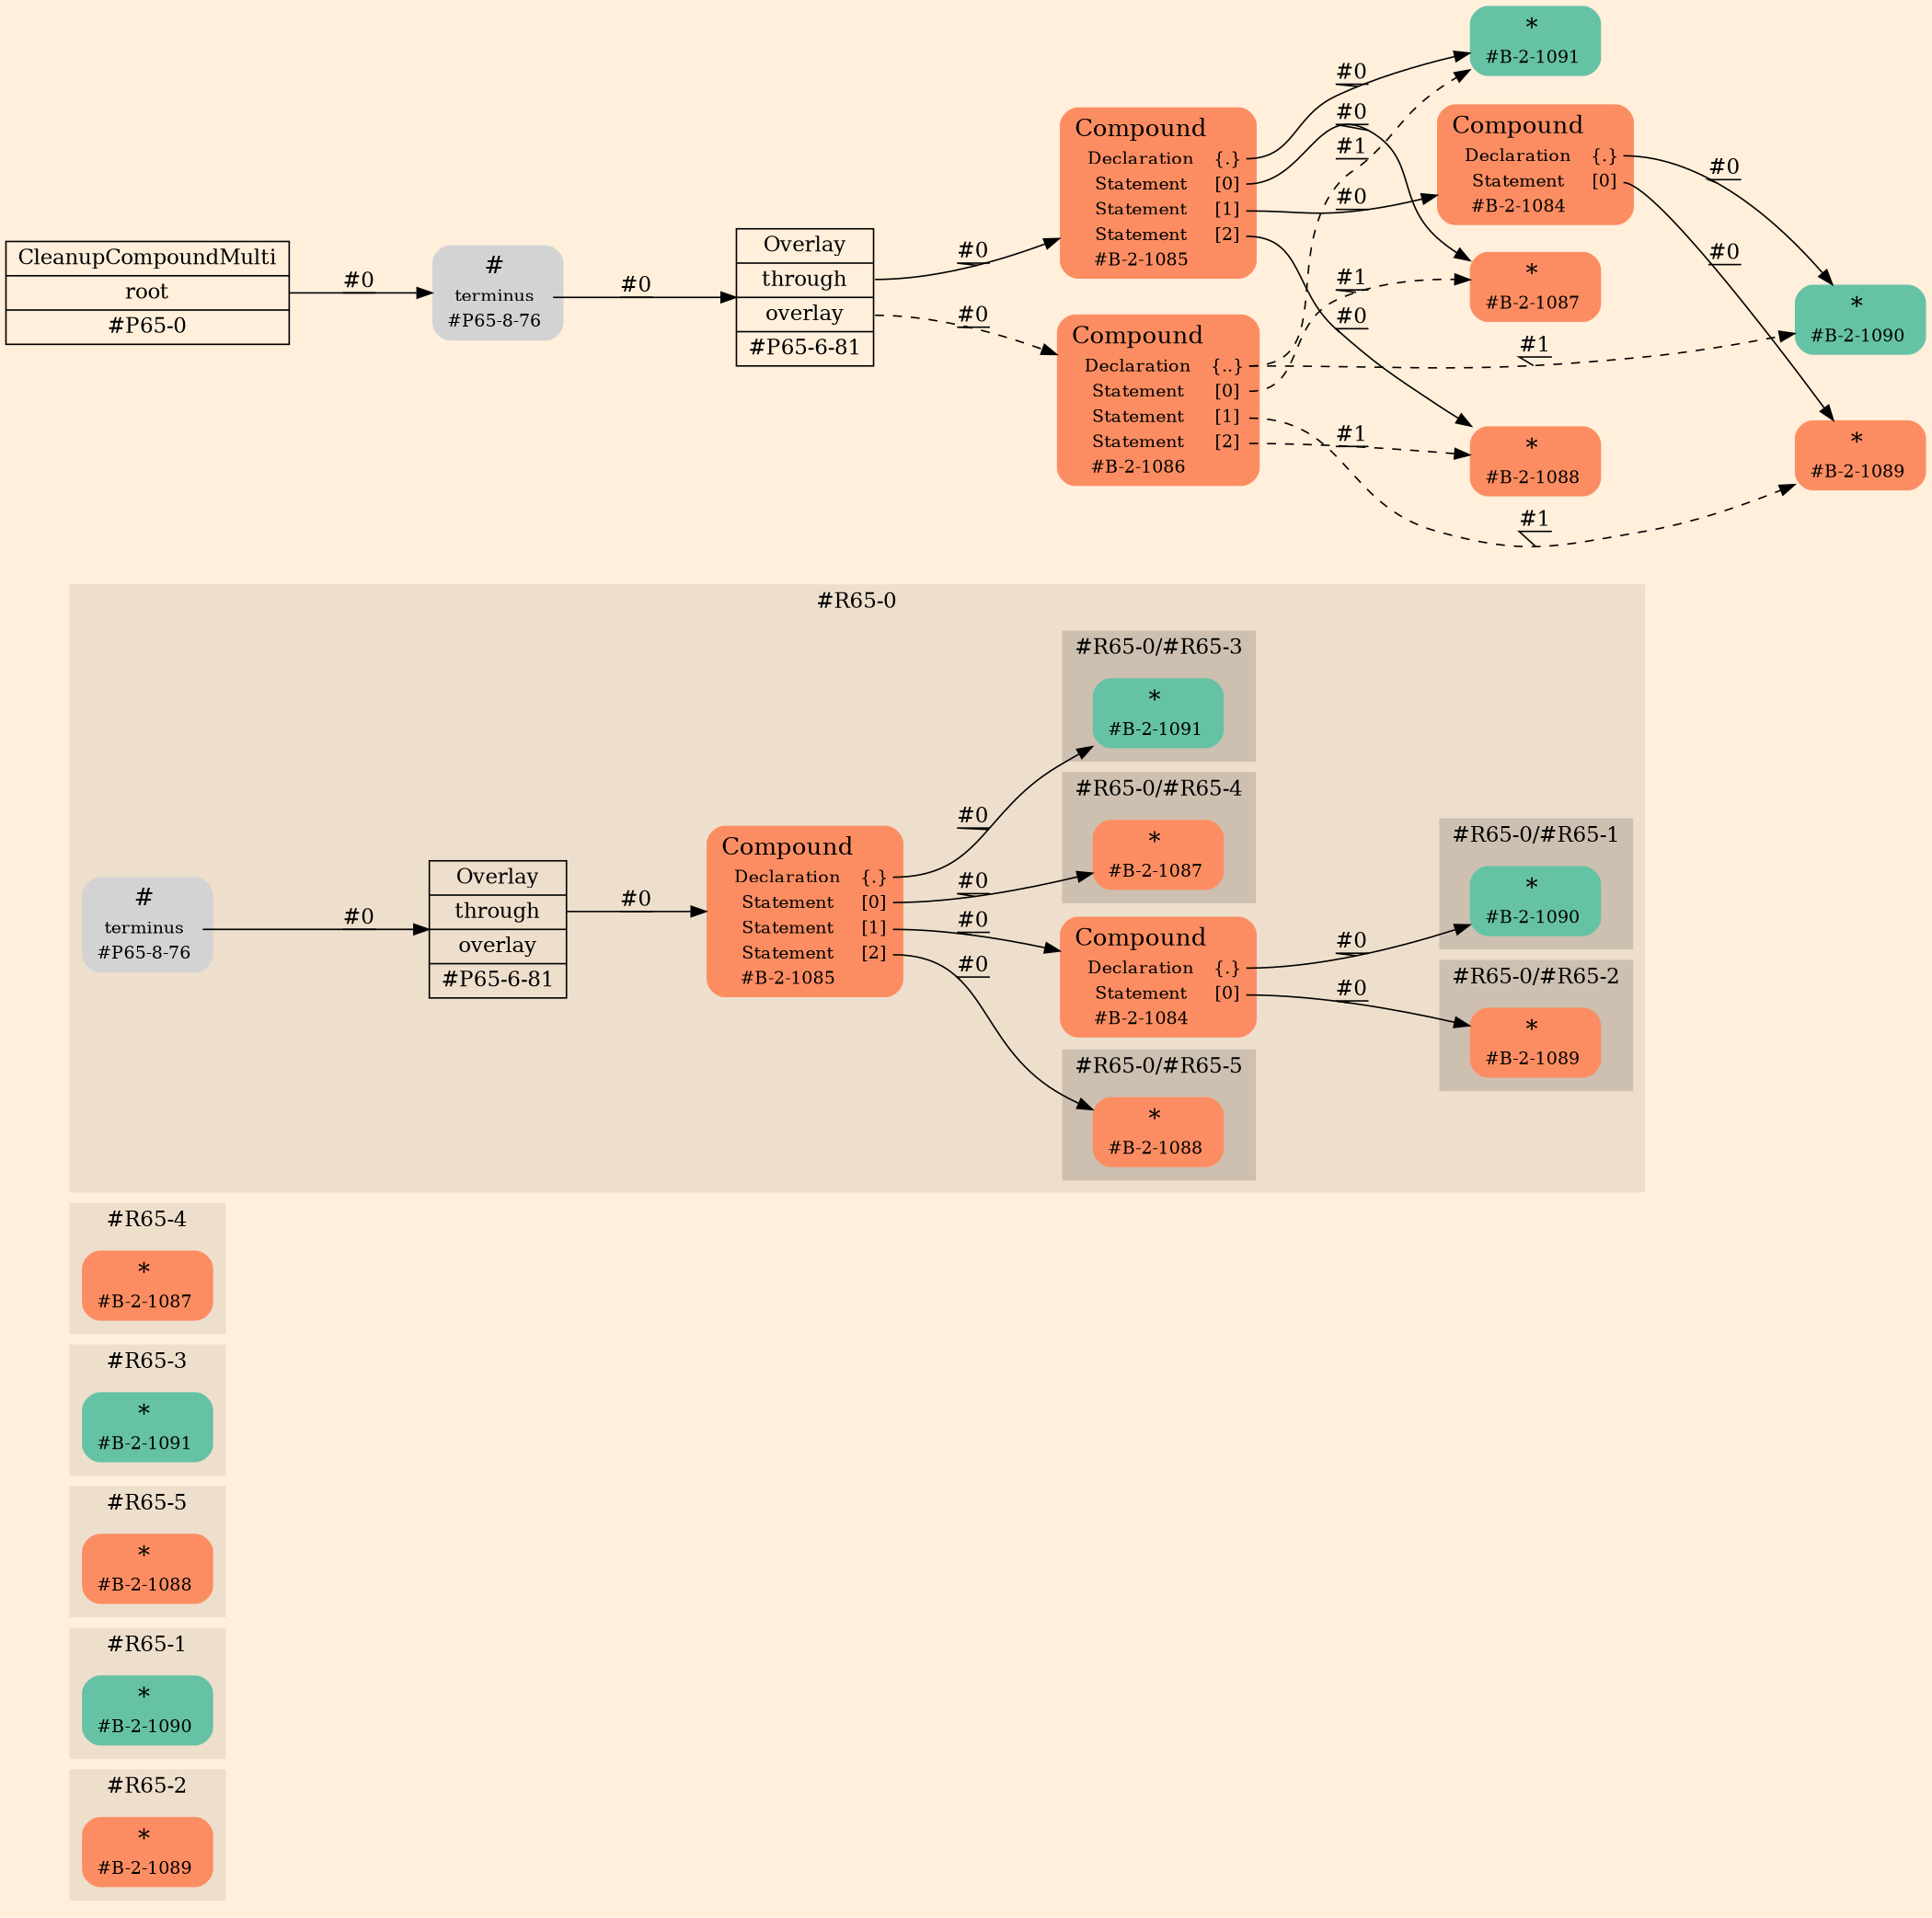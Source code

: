 digraph Inferno {
graph [
    rankdir = "LR"
    ranksep = 1.0
    size = "14,20"
    bgcolor = antiquewhite1
    color = black
    fontcolor = black
];
node [
];
// -------------------- figure #R65-2 --------------------
subgraph "cluster#R65-2" {
    label = "#R65-2"
    style = "filled"
    color = antiquewhite2
    "#R65-2/#B-2-1089" [
        shape = "plaintext"
        fillcolor = "/set28/2"
        label = <<TABLE BORDER="0" CELLBORDER="0" CELLSPACING="0">
         <TR><TD><FONT POINT-SIZE="16.0">*</FONT></TD><TD></TD></TR>
         <TR><TD>#B-2-1089</TD><TD PORT="port0"></TD></TR>
        </TABLE>>
        style = "rounded,filled"
        fontsize = "12"
    ];
    
}


// -------------------- figure #R65-1 --------------------
subgraph "cluster#R65-1" {
    label = "#R65-1"
    style = "filled"
    color = antiquewhite2
    "#R65-1/#B-2-1090" [
        shape = "plaintext"
        fillcolor = "/set28/1"
        label = <<TABLE BORDER="0" CELLBORDER="0" CELLSPACING="0">
         <TR><TD><FONT POINT-SIZE="16.0">*</FONT></TD><TD></TD></TR>
         <TR><TD>#B-2-1090</TD><TD PORT="port0"></TD></TR>
        </TABLE>>
        style = "rounded,filled"
        fontsize = "12"
    ];
    
}


// -------------------- figure #R65-5 --------------------
subgraph "cluster#R65-5" {
    label = "#R65-5"
    style = "filled"
    color = antiquewhite2
    "#R65-5/#B-2-1088" [
        shape = "plaintext"
        fillcolor = "/set28/2"
        label = <<TABLE BORDER="0" CELLBORDER="0" CELLSPACING="0">
         <TR><TD><FONT POINT-SIZE="16.0">*</FONT></TD><TD></TD></TR>
         <TR><TD>#B-2-1088</TD><TD PORT="port0"></TD></TR>
        </TABLE>>
        style = "rounded,filled"
        fontsize = "12"
    ];
    
}


// -------------------- figure #R65-3 --------------------
subgraph "cluster#R65-3" {
    label = "#R65-3"
    style = "filled"
    color = antiquewhite2
    "#R65-3/#B-2-1091" [
        shape = "plaintext"
        fillcolor = "/set28/1"
        label = <<TABLE BORDER="0" CELLBORDER="0" CELLSPACING="0">
         <TR><TD><FONT POINT-SIZE="16.0">*</FONT></TD><TD></TD></TR>
         <TR><TD>#B-2-1091</TD><TD PORT="port0"></TD></TR>
        </TABLE>>
        style = "rounded,filled"
        fontsize = "12"
    ];
    
}


// -------------------- figure #R65-4 --------------------
subgraph "cluster#R65-4" {
    label = "#R65-4"
    style = "filled"
    color = antiquewhite2
    "#R65-4/#B-2-1087" [
        shape = "plaintext"
        fillcolor = "/set28/2"
        label = <<TABLE BORDER="0" CELLBORDER="0" CELLSPACING="0">
         <TR><TD><FONT POINT-SIZE="16.0">*</FONT></TD><TD></TD></TR>
         <TR><TD>#B-2-1087</TD><TD PORT="port0"></TD></TR>
        </TABLE>>
        style = "rounded,filled"
        fontsize = "12"
    ];
    
}


// -------------------- figure #R65-0 --------------------
subgraph "cluster#R65-0" {
    label = "#R65-0"
    style = "filled"
    color = antiquewhite2
    "#R65-0/#B-2-1084" [
        shape = "plaintext"
        fillcolor = "/set28/2"
        label = <<TABLE BORDER="0" CELLBORDER="0" CELLSPACING="0">
         <TR><TD><FONT POINT-SIZE="16.0">Compound</FONT></TD><TD></TD></TR>
         <TR><TD>Declaration</TD><TD PORT="port0">{.}</TD></TR>
         <TR><TD>Statement</TD><TD PORT="port1">[0]</TD></TR>
         <TR><TD>#B-2-1084</TD><TD PORT="port2"></TD></TR>
        </TABLE>>
        style = "rounded,filled"
        fontsize = "12"
    ];
    
    "#R65-0/#B-2-1085" [
        shape = "plaintext"
        fillcolor = "/set28/2"
        label = <<TABLE BORDER="0" CELLBORDER="0" CELLSPACING="0">
         <TR><TD><FONT POINT-SIZE="16.0">Compound</FONT></TD><TD></TD></TR>
         <TR><TD>Declaration</TD><TD PORT="port0">{.}</TD></TR>
         <TR><TD>Statement</TD><TD PORT="port1">[0]</TD></TR>
         <TR><TD>Statement</TD><TD PORT="port2">[1]</TD></TR>
         <TR><TD>Statement</TD><TD PORT="port3">[2]</TD></TR>
         <TR><TD>#B-2-1085</TD><TD PORT="port4"></TD></TR>
        </TABLE>>
        style = "rounded,filled"
        fontsize = "12"
    ];
    
    "#R65-0/#P65-8-76" [
        shape = "plaintext"
        label = <<TABLE BORDER="0" CELLBORDER="0" CELLSPACING="0">
         <TR><TD><FONT POINT-SIZE="16.0">#</FONT></TD><TD></TD></TR>
         <TR><TD>terminus</TD><TD PORT="port0"></TD></TR>
         <TR><TD>#P65-8-76</TD><TD PORT="port1"></TD></TR>
        </TABLE>>
        style = "rounded,filled"
        fontsize = "12"
    ];
    
    "#R65-0/#P65-6-81" [
        shape = "record"
        fillcolor = antiquewhite2
        label = "<fixed> Overlay | <port0> through | <port1> overlay | <port2> #P65-6-81"
        style = "filled"
        fontsize = "14"
        color = black
        fontcolor = black
    ];
    
    subgraph "cluster#R65-0/#R65-4" {
        label = "#R65-0/#R65-4"
        style = "filled"
        color = antiquewhite3
        "#R65-0/#0/#B-2-1087" [
            shape = "plaintext"
            fillcolor = "/set28/2"
            label = <<TABLE BORDER="0" CELLBORDER="0" CELLSPACING="0">
             <TR><TD><FONT POINT-SIZE="16.0">*</FONT></TD><TD></TD></TR>
             <TR><TD>#B-2-1087</TD><TD PORT="port0"></TD></TR>
            </TABLE>>
            style = "rounded,filled"
            fontsize = "12"
        ];
        
    }
    
    subgraph "cluster#R65-0/#R65-3" {
        label = "#R65-0/#R65-3"
        style = "filled"
        color = antiquewhite3
        "#R65-0/#0/#B-2-1091" [
            shape = "plaintext"
            fillcolor = "/set28/1"
            label = <<TABLE BORDER="0" CELLBORDER="0" CELLSPACING="0">
             <TR><TD><FONT POINT-SIZE="16.0">*</FONT></TD><TD></TD></TR>
             <TR><TD>#B-2-1091</TD><TD PORT="port0"></TD></TR>
            </TABLE>>
            style = "rounded,filled"
            fontsize = "12"
        ];
        
    }
    
    subgraph "cluster#R65-0/#R65-5" {
        label = "#R65-0/#R65-5"
        style = "filled"
        color = antiquewhite3
        "#R65-0/#0/#B-2-1088" [
            shape = "plaintext"
            fillcolor = "/set28/2"
            label = <<TABLE BORDER="0" CELLBORDER="0" CELLSPACING="0">
             <TR><TD><FONT POINT-SIZE="16.0">*</FONT></TD><TD></TD></TR>
             <TR><TD>#B-2-1088</TD><TD PORT="port0"></TD></TR>
            </TABLE>>
            style = "rounded,filled"
            fontsize = "12"
        ];
        
    }
    
    subgraph "cluster#R65-0/#R65-1" {
        label = "#R65-0/#R65-1"
        style = "filled"
        color = antiquewhite3
        "#R65-0/#0/#B-2-1090" [
            shape = "plaintext"
            fillcolor = "/set28/1"
            label = <<TABLE BORDER="0" CELLBORDER="0" CELLSPACING="0">
             <TR><TD><FONT POINT-SIZE="16.0">*</FONT></TD><TD></TD></TR>
             <TR><TD>#B-2-1090</TD><TD PORT="port0"></TD></TR>
            </TABLE>>
            style = "rounded,filled"
            fontsize = "12"
        ];
        
    }
    
    subgraph "cluster#R65-0/#R65-2" {
        label = "#R65-0/#R65-2"
        style = "filled"
        color = antiquewhite3
        "#R65-0/#0/#B-2-1089" [
            shape = "plaintext"
            fillcolor = "/set28/2"
            label = <<TABLE BORDER="0" CELLBORDER="0" CELLSPACING="0">
             <TR><TD><FONT POINT-SIZE="16.0">*</FONT></TD><TD></TD></TR>
             <TR><TD>#B-2-1089</TD><TD PORT="port0"></TD></TR>
            </TABLE>>
            style = "rounded,filled"
            fontsize = "12"
        ];
        
    }
    
}


// -------------------- transformation figure --------------------
"CR#P65-0" [
    shape = "record"
    fillcolor = antiquewhite1
    label = "<fixed> CleanupCompoundMulti | <port0> root | <port1> #P65-0"
    style = "filled"
    fontsize = "14"
    color = black
    fontcolor = black
];

"#P65-8-76" [
    shape = "plaintext"
    label = <<TABLE BORDER="0" CELLBORDER="0" CELLSPACING="0">
     <TR><TD><FONT POINT-SIZE="16.0">#</FONT></TD><TD></TD></TR>
     <TR><TD>terminus</TD><TD PORT="port0"></TD></TR>
     <TR><TD>#P65-8-76</TD><TD PORT="port1"></TD></TR>
    </TABLE>>
    style = "rounded,filled"
    fontsize = "12"
];

"#P65-6-81" [
    shape = "record"
    fillcolor = antiquewhite1
    label = "<fixed> Overlay | <port0> through | <port1> overlay | <port2> #P65-6-81"
    style = "filled"
    fontsize = "14"
    color = black
    fontcolor = black
];

"#B-2-1085" [
    shape = "plaintext"
    fillcolor = "/set28/2"
    label = <<TABLE BORDER="0" CELLBORDER="0" CELLSPACING="0">
     <TR><TD><FONT POINT-SIZE="16.0">Compound</FONT></TD><TD></TD></TR>
     <TR><TD>Declaration</TD><TD PORT="port0">{.}</TD></TR>
     <TR><TD>Statement</TD><TD PORT="port1">[0]</TD></TR>
     <TR><TD>Statement</TD><TD PORT="port2">[1]</TD></TR>
     <TR><TD>Statement</TD><TD PORT="port3">[2]</TD></TR>
     <TR><TD>#B-2-1085</TD><TD PORT="port4"></TD></TR>
    </TABLE>>
    style = "rounded,filled"
    fontsize = "12"
];

"#B-2-1091" [
    shape = "plaintext"
    fillcolor = "/set28/1"
    label = <<TABLE BORDER="0" CELLBORDER="0" CELLSPACING="0">
     <TR><TD><FONT POINT-SIZE="16.0">*</FONT></TD><TD></TD></TR>
     <TR><TD>#B-2-1091</TD><TD PORT="port0"></TD></TR>
    </TABLE>>
    style = "rounded,filled"
    fontsize = "12"
];

"#B-2-1087" [
    shape = "plaintext"
    fillcolor = "/set28/2"
    label = <<TABLE BORDER="0" CELLBORDER="0" CELLSPACING="0">
     <TR><TD><FONT POINT-SIZE="16.0">*</FONT></TD><TD></TD></TR>
     <TR><TD>#B-2-1087</TD><TD PORT="port0"></TD></TR>
    </TABLE>>
    style = "rounded,filled"
    fontsize = "12"
];

"#B-2-1084" [
    shape = "plaintext"
    fillcolor = "/set28/2"
    label = <<TABLE BORDER="0" CELLBORDER="0" CELLSPACING="0">
     <TR><TD><FONT POINT-SIZE="16.0">Compound</FONT></TD><TD></TD></TR>
     <TR><TD>Declaration</TD><TD PORT="port0">{.}</TD></TR>
     <TR><TD>Statement</TD><TD PORT="port1">[0]</TD></TR>
     <TR><TD>#B-2-1084</TD><TD PORT="port2"></TD></TR>
    </TABLE>>
    style = "rounded,filled"
    fontsize = "12"
];

"#B-2-1090" [
    shape = "plaintext"
    fillcolor = "/set28/1"
    label = <<TABLE BORDER="0" CELLBORDER="0" CELLSPACING="0">
     <TR><TD><FONT POINT-SIZE="16.0">*</FONT></TD><TD></TD></TR>
     <TR><TD>#B-2-1090</TD><TD PORT="port0"></TD></TR>
    </TABLE>>
    style = "rounded,filled"
    fontsize = "12"
];

"#B-2-1089" [
    shape = "plaintext"
    fillcolor = "/set28/2"
    label = <<TABLE BORDER="0" CELLBORDER="0" CELLSPACING="0">
     <TR><TD><FONT POINT-SIZE="16.0">*</FONT></TD><TD></TD></TR>
     <TR><TD>#B-2-1089</TD><TD PORT="port0"></TD></TR>
    </TABLE>>
    style = "rounded,filled"
    fontsize = "12"
];

"#B-2-1088" [
    shape = "plaintext"
    fillcolor = "/set28/2"
    label = <<TABLE BORDER="0" CELLBORDER="0" CELLSPACING="0">
     <TR><TD><FONT POINT-SIZE="16.0">*</FONT></TD><TD></TD></TR>
     <TR><TD>#B-2-1088</TD><TD PORT="port0"></TD></TR>
    </TABLE>>
    style = "rounded,filled"
    fontsize = "12"
];

"#B-2-1086" [
    shape = "plaintext"
    fillcolor = "/set28/2"
    label = <<TABLE BORDER="0" CELLBORDER="0" CELLSPACING="0">
     <TR><TD><FONT POINT-SIZE="16.0">Compound</FONT></TD><TD></TD></TR>
     <TR><TD>Declaration</TD><TD PORT="port0">{..}</TD></TR>
     <TR><TD>Statement</TD><TD PORT="port1">[0]</TD></TR>
     <TR><TD>Statement</TD><TD PORT="port2">[1]</TD></TR>
     <TR><TD>Statement</TD><TD PORT="port3">[2]</TD></TR>
     <TR><TD>#B-2-1086</TD><TD PORT="port4"></TD></TR>
    </TABLE>>
    style = "rounded,filled"
    fontsize = "12"
];



// -------------------- links --------------------
// links for block CR#P65-0
"CR#P65-0":port0 -> "#P65-8-76" [
    style="solid"
    label = "#0"
    decorate = true
    color = black
    fontcolor = black
];

// links for block #P65-8-76
"#P65-8-76":port0 -> "#P65-6-81" [
    style="solid"
    label = "#0"
    decorate = true
    color = black
    fontcolor = black
];

// links for block #P65-6-81
"#P65-6-81":port0 -> "#B-2-1085" [
    style="solid"
    label = "#0"
    decorate = true
    color = black
    fontcolor = black
];

"#P65-6-81":port1 -> "#B-2-1086" [
    style="dashed"
    label = "#0"
    decorate = true
    color = black
    fontcolor = black
];

// links for block #B-2-1085
"#B-2-1085":port0 -> "#B-2-1091" [
    style="solid"
    label = "#0"
    decorate = true
    color = black
    fontcolor = black
];

"#B-2-1085":port1 -> "#B-2-1087" [
    style="solid"
    label = "#0"
    decorate = true
    color = black
    fontcolor = black
];

"#B-2-1085":port2 -> "#B-2-1084" [
    style="solid"
    label = "#0"
    decorate = true
    color = black
    fontcolor = black
];

"#B-2-1085":port3 -> "#B-2-1088" [
    style="solid"
    label = "#0"
    decorate = true
    color = black
    fontcolor = black
];

// links for block #B-2-1091
// links for block #B-2-1087
// links for block #B-2-1084
"#B-2-1084":port0 -> "#B-2-1090" [
    style="solid"
    label = "#0"
    decorate = true
    color = black
    fontcolor = black
];

"#B-2-1084":port1 -> "#B-2-1089" [
    style="solid"
    label = "#0"
    decorate = true
    color = black
    fontcolor = black
];

// links for block #B-2-1090
// links for block #B-2-1089
// links for block #B-2-1088
// links for block #B-2-1086
"#B-2-1086":port0 -> "#B-2-1090" [
    style="dashed"
    label = "#1"
    decorate = true
    color = black
    fontcolor = black
];

"#B-2-1086":port0 -> "#B-2-1091" [
    style="dashed"
    label = "#1"
    decorate = true
    color = black
    fontcolor = black
];

"#B-2-1086":port1 -> "#B-2-1087" [
    style="dashed"
    label = "#1"
    decorate = true
    color = black
    fontcolor = black
];

"#B-2-1086":port2 -> "#B-2-1089" [
    style="dashed"
    label = "#1"
    decorate = true
    color = black
    fontcolor = black
];

"#B-2-1086":port3 -> "#B-2-1088" [
    style="dashed"
    label = "#1"
    decorate = true
    color = black
    fontcolor = black
];

// links for block #R65-0/#B-2-1084
"#R65-0/#B-2-1084":port0 -> "#R65-0/#0/#B-2-1090" [
    style="solid"
    label = "#0"
    decorate = true
    color = black
    fontcolor = black
];

"#R65-0/#B-2-1084":port1 -> "#R65-0/#0/#B-2-1089" [
    style="solid"
    label = "#0"
    decorate = true
    color = black
    fontcolor = black
];

// links for block #R65-0/#B-2-1085
"#R65-0/#B-2-1085":port0 -> "#R65-0/#0/#B-2-1091" [
    style="solid"
    label = "#0"
    decorate = true
    color = black
    fontcolor = black
];

"#R65-0/#B-2-1085":port1 -> "#R65-0/#0/#B-2-1087" [
    style="solid"
    label = "#0"
    decorate = true
    color = black
    fontcolor = black
];

"#R65-0/#B-2-1085":port2 -> "#R65-0/#B-2-1084" [
    style="solid"
    label = "#0"
    decorate = true
    color = black
    fontcolor = black
];

"#R65-0/#B-2-1085":port3 -> "#R65-0/#0/#B-2-1088" [
    style="solid"
    label = "#0"
    decorate = true
    color = black
    fontcolor = black
];

// links for block #R65-0/#P65-8-76
"#R65-0/#P65-8-76":port0 -> "#R65-0/#P65-6-81" [
    style="solid"
    label = "#0"
    decorate = true
    color = black
    fontcolor = black
];

// links for block #R65-0/#P65-6-81
"#R65-0/#P65-6-81":port0 -> "#R65-0/#B-2-1085" [
    style="solid"
    label = "#0"
    decorate = true
    color = black
    fontcolor = black
];

// links for block #R65-0/#0/#B-2-1087
// links for block #R65-0/#0/#B-2-1091
// links for block #R65-0/#0/#B-2-1088
// links for block #R65-0/#0/#B-2-1090
// links for block #R65-0/#0/#B-2-1089
// links for block #R65-4/#B-2-1087
// links for block #R65-3/#B-2-1091
// links for block #R65-5/#B-2-1088
// links for block #R65-1/#B-2-1090
// links for block #R65-2/#B-2-1089
}
